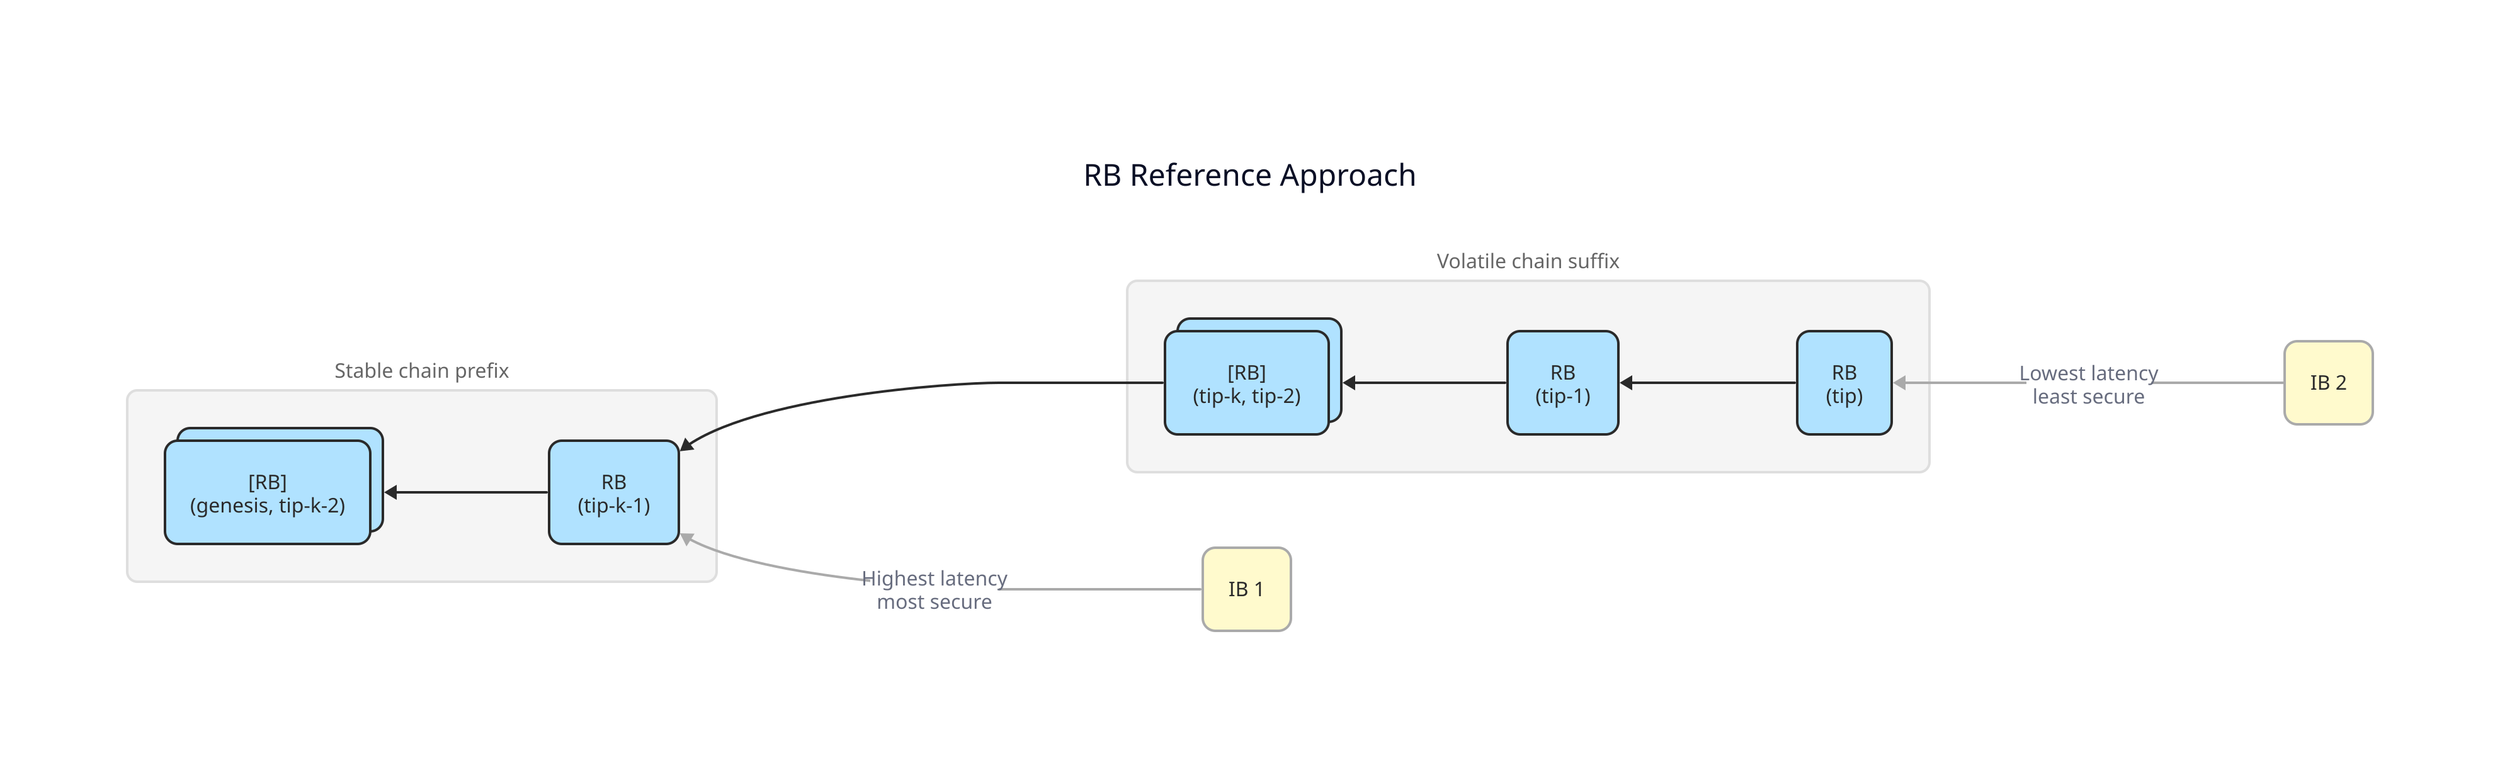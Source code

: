 title: {
  label: "RB Reference Approach"
  near: top-center
  style.font-size: 24
  style.bold: true
  style.fill: "#ffffff"
  style.stroke: "#ffffff"
}

# Styles
classes: {
  rb: {
    style: {
      stroke: "#2a2a2a"
      fill: "#B0E2FF"
      font-color: "#2a2a2a"
      font-size: 16
      border-radius: 10
    }
  }
  rb_stacked: {
    style: {
      stroke: "#2a2a2a"
      fill: "#B0E2FF"
      font-color: "#2a2a2a"
      font-size: 16
      border-radius: 10
      multiple: true
    }
  }
  ib: {
    style: {
      stroke: "#aaaaaa"
      fill: "#FFFACD"
      font-color: "#2a2a2a"
      font-size: 16
      border-radius: 10
    }
  }
  horizon: {
    style: {
      stroke-dash: 7
      stroke: "#2a2a2a"
    }
  }
  container: {
    style: {
      stroke: "#dedede"
      fill: "#f5f5f5"
      font-color: "#666666"
      font-size: 16
      border-radius: 8
    }
  }
  rb_arrow: {
    style: {
      stroke: "#2a2a2a"
    }
  }
  ib_arrow: {
    style: {
      stroke: "#aaaaaa"
    }
  }
}

# Blocks with explicit positioning

stable: {
  label: "Stable chain prefix"
  class: container

  RBs: {
    class: rb_stacked
    label: "[RB]\n(genesis, tip-k-2)"
  }

  RB: {
    class: rb
    label: "RB\n(tip-k-1)"
  }
}

volatile: {
  label: "Volatile chain suffix"
  class: container

  RBs: {
    class: rb_stacked
    label: "[RB]\n(tip-k, tip-2)"
  }

  RB1: {
    class: rb
    label: "RB\n(tip-1)"
  }

  RB: {
    class: rb
    label: "RB\n(tip)"
  }
}

IB1: {
  class: ib
  label: "IB 1"
}

IB2: {
  class: ib
  label: "IB 2"
}

# References with explicit direction
volatile.RB -> volatile.RB1: {
  class: rb_arrow
}
volatile.RB1 -> volatile.RBs: {
  class: rb_arrow
}
volatile.RBs -> stable.RB: {
  class: rb_arrow
}
stable.RB -> stable.RBs: {
  class: rb_arrow
}

IB1 -> stable.RB: "Highest latency\nmost secure" {
  class: ib_arrow
}

IB2 -> volatile.RB: "Lowest latency\nleast secure" {
  class: ib_arrow
}

direction: left
